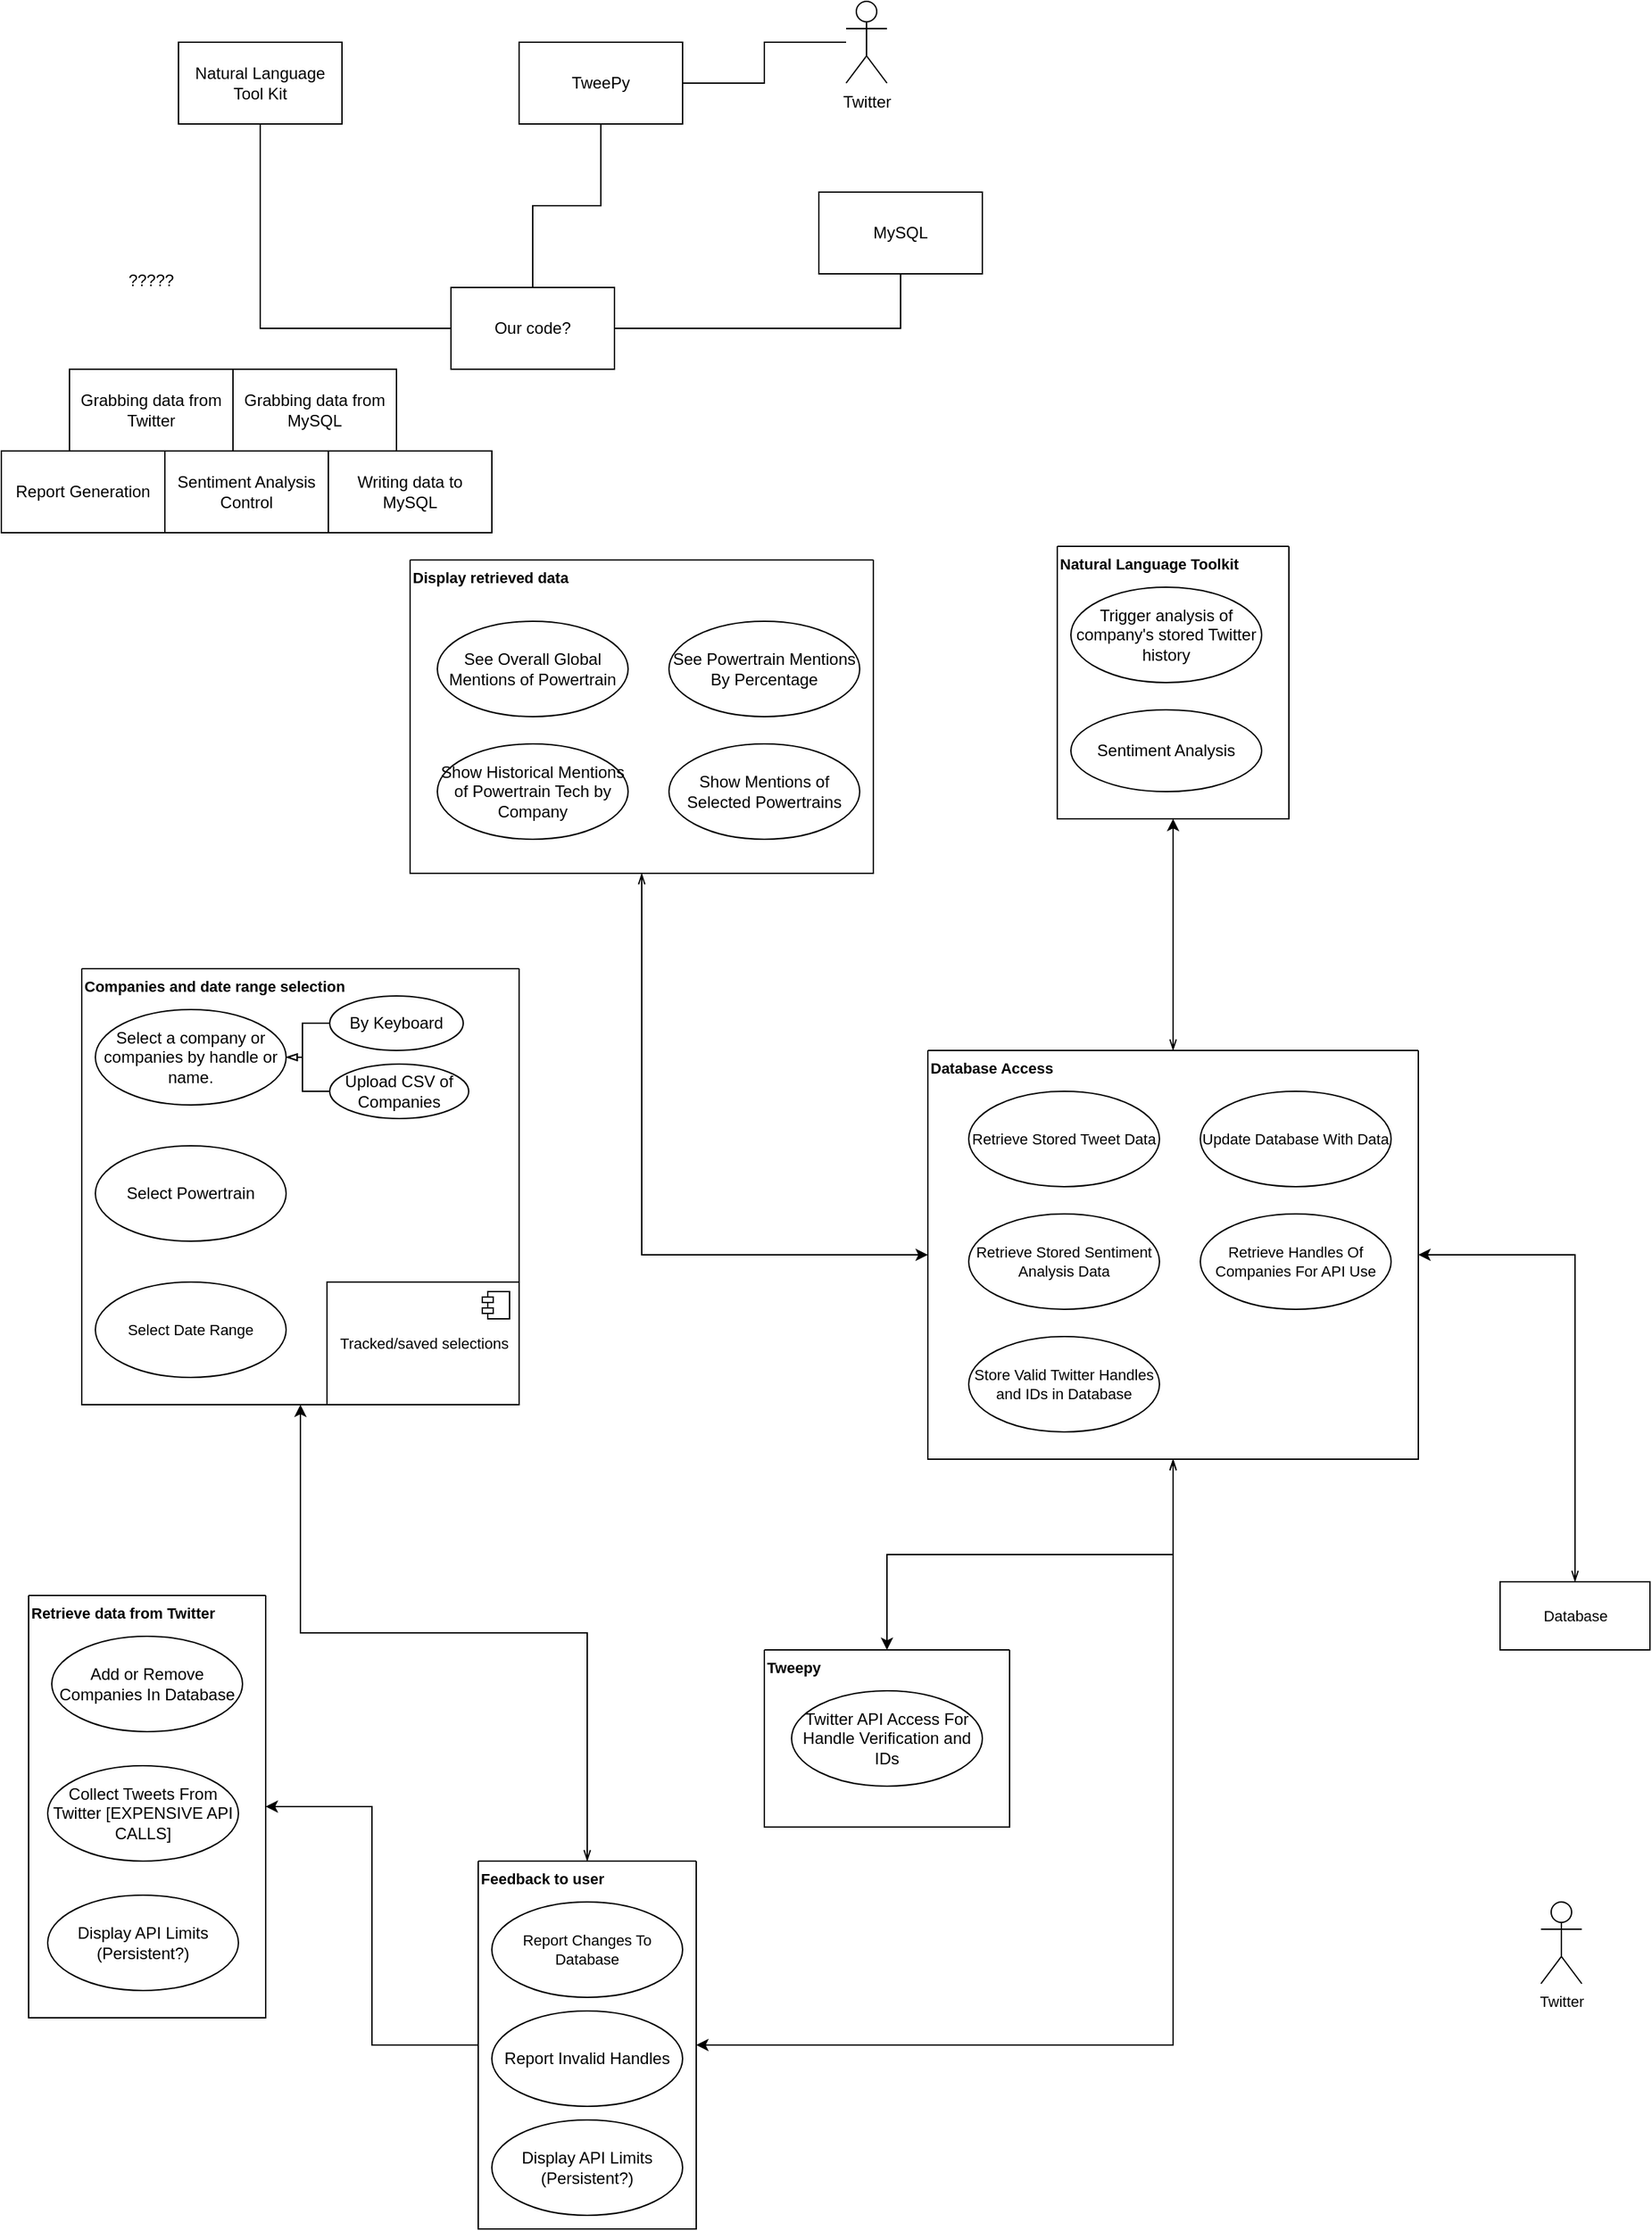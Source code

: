 <mxfile version="20.4.0" type="github">
  <diagram id="JktZAHXNQAXAAq4mOGnl" name="Page-1">
    <mxGraphModel dx="2188" dy="1186" grid="1" gridSize="10" guides="1" tooltips="1" connect="1" arrows="1" fold="1" page="1" pageScale="1" pageWidth="850" pageHeight="1100" math="0" shadow="0">
      <root>
        <mxCell id="0" />
        <mxCell id="1" parent="0" />
        <mxCell id="NUFI6pCsVF1zf4uo5kpa-1" value="Natural Language Tool Kit" style="rounded=0;whiteSpace=wrap;html=1;" parent="1" vertex="1">
          <mxGeometry x="160" y="70" width="120" height="60" as="geometry" />
        </mxCell>
        <mxCell id="NUFI6pCsVF1zf4uo5kpa-6" style="edgeStyle=orthogonalEdgeStyle;rounded=0;orthogonalLoop=1;jettySize=auto;html=1;endArrow=none;endFill=0;" parent="1" source="NUFI6pCsVF1zf4uo5kpa-2" target="NUFI6pCsVF1zf4uo5kpa-3" edge="1">
          <mxGeometry relative="1" as="geometry" />
        </mxCell>
        <mxCell id="NUFI6pCsVF1zf4uo5kpa-2" value="TweePy" style="rounded=0;whiteSpace=wrap;html=1;" parent="1" vertex="1">
          <mxGeometry x="410" y="70" width="120" height="60" as="geometry" />
        </mxCell>
        <mxCell id="NUFI6pCsVF1zf4uo5kpa-3" value="Twitter" style="shape=umlActor;verticalLabelPosition=bottom;verticalAlign=top;html=1;outlineConnect=0;" parent="1" vertex="1">
          <mxGeometry x="650" y="40" width="30" height="60" as="geometry" />
        </mxCell>
        <mxCell id="NUFI6pCsVF1zf4uo5kpa-4" value="MySQL" style="rounded=0;whiteSpace=wrap;html=1;" parent="1" vertex="1">
          <mxGeometry x="630" y="180" width="120" height="60" as="geometry" />
        </mxCell>
        <mxCell id="NUFI6pCsVF1zf4uo5kpa-7" style="edgeStyle=orthogonalEdgeStyle;rounded=0;orthogonalLoop=1;jettySize=auto;html=1;endArrow=none;endFill=0;" parent="1" source="NUFI6pCsVF1zf4uo5kpa-5" target="NUFI6pCsVF1zf4uo5kpa-2" edge="1">
          <mxGeometry relative="1" as="geometry" />
        </mxCell>
        <mxCell id="NUFI6pCsVF1zf4uo5kpa-8" style="edgeStyle=orthogonalEdgeStyle;rounded=0;orthogonalLoop=1;jettySize=auto;html=1;endArrow=none;endFill=0;" parent="1" source="NUFI6pCsVF1zf4uo5kpa-5" target="NUFI6pCsVF1zf4uo5kpa-4" edge="1">
          <mxGeometry relative="1" as="geometry" />
        </mxCell>
        <mxCell id="NUFI6pCsVF1zf4uo5kpa-9" style="edgeStyle=orthogonalEdgeStyle;rounded=0;orthogonalLoop=1;jettySize=auto;html=1;endArrow=none;endFill=0;" parent="1" source="NUFI6pCsVF1zf4uo5kpa-5" target="NUFI6pCsVF1zf4uo5kpa-1" edge="1">
          <mxGeometry relative="1" as="geometry" />
        </mxCell>
        <mxCell id="NUFI6pCsVF1zf4uo5kpa-5" value="Our code?" style="rounded=0;whiteSpace=wrap;html=1;" parent="1" vertex="1">
          <mxGeometry x="360" y="250" width="120" height="60" as="geometry" />
        </mxCell>
        <mxCell id="NUFI6pCsVF1zf4uo5kpa-10" value="Grabbing data from Twitter" style="rounded=0;whiteSpace=wrap;html=1;" parent="1" vertex="1">
          <mxGeometry x="80" y="310" width="120" height="60" as="geometry" />
        </mxCell>
        <mxCell id="NUFI6pCsVF1zf4uo5kpa-11" value="Sentiment Analysis Control" style="rounded=0;whiteSpace=wrap;html=1;" parent="1" vertex="1">
          <mxGeometry x="150" y="370" width="120" height="60" as="geometry" />
        </mxCell>
        <mxCell id="NUFI6pCsVF1zf4uo5kpa-12" value="Report Generation" style="rounded=0;whiteSpace=wrap;html=1;" parent="1" vertex="1">
          <mxGeometry x="30" y="370" width="120" height="60" as="geometry" />
        </mxCell>
        <mxCell id="NUFI6pCsVF1zf4uo5kpa-13" value="Grabbing data from MySQL" style="rounded=0;whiteSpace=wrap;html=1;" parent="1" vertex="1">
          <mxGeometry x="200" y="310" width="120" height="60" as="geometry" />
        </mxCell>
        <mxCell id="NUFI6pCsVF1zf4uo5kpa-14" value="Writing data to MySQL" style="rounded=0;whiteSpace=wrap;html=1;" parent="1" vertex="1">
          <mxGeometry x="270" y="370" width="120" height="60" as="geometry" />
        </mxCell>
        <mxCell id="e_gHshd9o-CViCU4mZuN-1" value="?????" style="text;html=1;strokeColor=none;fillColor=none;align=center;verticalAlign=middle;whiteSpace=wrap;rounded=0;" parent="1" vertex="1">
          <mxGeometry x="110" y="230" width="60" height="30" as="geometry" />
        </mxCell>
        <mxCell id="GTtgWMJxd_jJ_gYCuKWm-71" value="Display retrieved data" style="swimlane;startSize=0;fontSize=11;verticalAlign=top;align=left;" vertex="1" parent="1">
          <mxGeometry x="330" y="450" width="340" height="230" as="geometry" />
        </mxCell>
        <mxCell id="GTtgWMJxd_jJ_gYCuKWm-24" value="See Overall Global Mentions of Powertrain" style="ellipse;whiteSpace=wrap;html=1;" vertex="1" parent="GTtgWMJxd_jJ_gYCuKWm-71">
          <mxGeometry x="20" y="45" width="140" height="70" as="geometry" />
        </mxCell>
        <mxCell id="GTtgWMJxd_jJ_gYCuKWm-72" value="Show Historical Mentions of Powertrain Tech by Company" style="ellipse;whiteSpace=wrap;html=1;" vertex="1" parent="GTtgWMJxd_jJ_gYCuKWm-71">
          <mxGeometry x="20" y="135" width="140" height="70" as="geometry" />
        </mxCell>
        <mxCell id="GTtgWMJxd_jJ_gYCuKWm-73" value="Show Mentions of Selected Powertrains" style="ellipse;whiteSpace=wrap;html=1;" vertex="1" parent="GTtgWMJxd_jJ_gYCuKWm-71">
          <mxGeometry x="190" y="135" width="140" height="70" as="geometry" />
        </mxCell>
        <mxCell id="GTtgWMJxd_jJ_gYCuKWm-74" value="See Powertrain Mentions By Percentage" style="ellipse;whiteSpace=wrap;html=1;" vertex="1" parent="GTtgWMJxd_jJ_gYCuKWm-71">
          <mxGeometry x="190" y="45" width="140" height="70" as="geometry" />
        </mxCell>
        <mxCell id="GTtgWMJxd_jJ_gYCuKWm-75" value="Retrieve data from Twitter" style="swimlane;startSize=0;fontSize=11;verticalAlign=top;align=left;" vertex="1" parent="1">
          <mxGeometry x="50" y="1210" width="174" height="310" as="geometry" />
        </mxCell>
        <mxCell id="GTtgWMJxd_jJ_gYCuKWm-76" value="&lt;div&gt;Collect Tweets From Twitter [EXPENSIVE API CALLS]&lt;/div&gt;" style="ellipse;whiteSpace=wrap;html=1;" vertex="1" parent="GTtgWMJxd_jJ_gYCuKWm-75">
          <mxGeometry x="14" y="125" width="140" height="70" as="geometry" />
        </mxCell>
        <mxCell id="GTtgWMJxd_jJ_gYCuKWm-78" value="Add or Remove Companies In Database" style="ellipse;whiteSpace=wrap;html=1;" vertex="1" parent="GTtgWMJxd_jJ_gYCuKWm-75">
          <mxGeometry x="17" y="30" width="140" height="70" as="geometry" />
        </mxCell>
        <mxCell id="GTtgWMJxd_jJ_gYCuKWm-81" value="Display API Limits (Persistent?)" style="ellipse;whiteSpace=wrap;html=1;" vertex="1" parent="GTtgWMJxd_jJ_gYCuKWm-75">
          <mxGeometry x="14" y="220" width="140" height="70" as="geometry" />
        </mxCell>
        <mxCell id="GTtgWMJxd_jJ_gYCuKWm-109" style="edgeStyle=orthogonalEdgeStyle;rounded=0;orthogonalLoop=1;jettySize=auto;html=1;fontSize=11;startArrow=classic;startFill=1;endArrow=openThin;endFill=0;" edge="1" parent="1" source="GTtgWMJxd_jJ_gYCuKWm-79" target="GTtgWMJxd_jJ_gYCuKWm-93">
          <mxGeometry relative="1" as="geometry" />
        </mxCell>
        <mxCell id="GTtgWMJxd_jJ_gYCuKWm-79" value="Companies and date range selection" style="swimlane;startSize=0;fontSize=11;verticalAlign=top;whiteSpace=wrap;align=left;" vertex="1" parent="1">
          <mxGeometry x="89" y="750" width="321" height="320" as="geometry" />
        </mxCell>
        <mxCell id="GTtgWMJxd_jJ_gYCuKWm-56" value="Select a company or companies by handle or name." style="ellipse;whiteSpace=wrap;html=1;" vertex="1" parent="GTtgWMJxd_jJ_gYCuKWm-79">
          <mxGeometry x="10" y="30" width="140" height="70" as="geometry" />
        </mxCell>
        <mxCell id="GTtgWMJxd_jJ_gYCuKWm-59" value="By Keyboard" style="ellipse;whiteSpace=wrap;html=1;" vertex="1" parent="GTtgWMJxd_jJ_gYCuKWm-79">
          <mxGeometry x="182" y="20" width="98" height="40" as="geometry" />
        </mxCell>
        <mxCell id="GTtgWMJxd_jJ_gYCuKWm-60" style="edgeStyle=orthogonalEdgeStyle;rounded=0;orthogonalLoop=1;jettySize=auto;html=1;fontSize=11;endArrow=blockThin;endFill=0;" edge="1" source="GTtgWMJxd_jJ_gYCuKWm-59" target="GTtgWMJxd_jJ_gYCuKWm-56" parent="GTtgWMJxd_jJ_gYCuKWm-79">
          <mxGeometry relative="1" as="geometry" />
        </mxCell>
        <mxCell id="GTtgWMJxd_jJ_gYCuKWm-51" value="Upload CSV of Companies" style="ellipse;whiteSpace=wrap;html=1;" vertex="1" parent="GTtgWMJxd_jJ_gYCuKWm-79">
          <mxGeometry x="182" y="70" width="102" height="40" as="geometry" />
        </mxCell>
        <mxCell id="GTtgWMJxd_jJ_gYCuKWm-58" style="edgeStyle=orthogonalEdgeStyle;rounded=0;orthogonalLoop=1;jettySize=auto;html=1;fontSize=11;endArrow=blockThin;endFill=0;" edge="1" source="GTtgWMJxd_jJ_gYCuKWm-51" target="GTtgWMJxd_jJ_gYCuKWm-56" parent="GTtgWMJxd_jJ_gYCuKWm-79">
          <mxGeometry relative="1" as="geometry" />
        </mxCell>
        <mxCell id="GTtgWMJxd_jJ_gYCuKWm-82" value="Select Date Range" style="ellipse;whiteSpace=wrap;html=1;fontSize=11;" vertex="1" parent="GTtgWMJxd_jJ_gYCuKWm-79">
          <mxGeometry x="10" y="230" width="140" height="70" as="geometry" />
        </mxCell>
        <mxCell id="GTtgWMJxd_jJ_gYCuKWm-89" value="Select Powertrain" style="ellipse;whiteSpace=wrap;html=1;" vertex="1" parent="GTtgWMJxd_jJ_gYCuKWm-79">
          <mxGeometry x="10" y="130" width="140" height="70" as="geometry" />
        </mxCell>
        <mxCell id="GTtgWMJxd_jJ_gYCuKWm-90" value="&lt;div&gt;Tracked/saved selections&lt;/div&gt;" style="html=1;dropTarget=0;fontSize=11;" vertex="1" parent="GTtgWMJxd_jJ_gYCuKWm-79">
          <mxGeometry x="180" y="230" width="141" height="90" as="geometry" />
        </mxCell>
        <mxCell id="GTtgWMJxd_jJ_gYCuKWm-91" value="" style="shape=module;jettyWidth=8;jettyHeight=4;fontSize=11;" vertex="1" parent="GTtgWMJxd_jJ_gYCuKWm-90">
          <mxGeometry x="1" width="20" height="20" relative="1" as="geometry">
            <mxPoint x="-27" y="7" as="offset" />
          </mxGeometry>
        </mxCell>
        <mxCell id="GTtgWMJxd_jJ_gYCuKWm-105" style="edgeStyle=orthogonalEdgeStyle;rounded=0;orthogonalLoop=1;jettySize=auto;html=1;fontSize=11;startArrow=classic;startFill=1;endArrow=openThin;endFill=0;" edge="1" parent="1" source="GTtgWMJxd_jJ_gYCuKWm-83" target="GTtgWMJxd_jJ_gYCuKWm-87">
          <mxGeometry relative="1" as="geometry" />
        </mxCell>
        <mxCell id="GTtgWMJxd_jJ_gYCuKWm-83" value="Natural Language Toolkit" style="swimlane;startSize=0;fontSize=11;align=left;verticalAlign=top;" vertex="1" parent="1">
          <mxGeometry x="805" y="440" width="170" height="200" as="geometry" />
        </mxCell>
        <mxCell id="GTtgWMJxd_jJ_gYCuKWm-84" value="Trigger analysis of company&#39;s stored Twitter history" style="ellipse;whiteSpace=wrap;html=1;" vertex="1" parent="GTtgWMJxd_jJ_gYCuKWm-83">
          <mxGeometry x="10" y="30" width="140" height="70" as="geometry" />
        </mxCell>
        <mxCell id="GTtgWMJxd_jJ_gYCuKWm-88" value="Sentiment Analysis" style="ellipse;whiteSpace=wrap;html=1;" vertex="1" parent="GTtgWMJxd_jJ_gYCuKWm-83">
          <mxGeometry x="10" y="120" width="140" height="60" as="geometry" />
        </mxCell>
        <mxCell id="GTtgWMJxd_jJ_gYCuKWm-103" style="edgeStyle=orthogonalEdgeStyle;rounded=0;orthogonalLoop=1;jettySize=auto;html=1;fontSize=11;endArrow=openThin;endFill=0;startArrow=classic;startFill=1;" edge="1" parent="1" source="GTtgWMJxd_jJ_gYCuKWm-87" target="GTtgWMJxd_jJ_gYCuKWm-102">
          <mxGeometry relative="1" as="geometry" />
        </mxCell>
        <mxCell id="GTtgWMJxd_jJ_gYCuKWm-104" style="edgeStyle=orthogonalEdgeStyle;rounded=0;orthogonalLoop=1;jettySize=auto;html=1;fontSize=11;startArrow=classic;startFill=1;endArrow=openThin;endFill=0;" edge="1" parent="1" source="GTtgWMJxd_jJ_gYCuKWm-87" target="GTtgWMJxd_jJ_gYCuKWm-71">
          <mxGeometry relative="1" as="geometry" />
        </mxCell>
        <mxCell id="GTtgWMJxd_jJ_gYCuKWm-87" value="Database Access" style="swimlane;startSize=0;fontSize=11;verticalAlign=top;align=left;" vertex="1" parent="1">
          <mxGeometry x="710" y="810" width="360" height="300" as="geometry" />
        </mxCell>
        <mxCell id="GTtgWMJxd_jJ_gYCuKWm-86" value="Retrieve Stored Tweet Data" style="ellipse;whiteSpace=wrap;html=1;fontSize=11;" vertex="1" parent="GTtgWMJxd_jJ_gYCuKWm-87">
          <mxGeometry x="30" y="30" width="140" height="70" as="geometry" />
        </mxCell>
        <mxCell id="GTtgWMJxd_jJ_gYCuKWm-85" value="Retrieve Stored Sentiment Analysis Data" style="ellipse;whiteSpace=wrap;html=1;fontSize=11;" vertex="1" parent="GTtgWMJxd_jJ_gYCuKWm-87">
          <mxGeometry x="30" y="120" width="140" height="70" as="geometry" />
        </mxCell>
        <mxCell id="GTtgWMJxd_jJ_gYCuKWm-97" value="Store Valid Twitter Handles and IDs in Database" style="ellipse;whiteSpace=wrap;html=1;fontSize=11;" vertex="1" parent="GTtgWMJxd_jJ_gYCuKWm-87">
          <mxGeometry x="30" y="210" width="140" height="70" as="geometry" />
        </mxCell>
        <mxCell id="GTtgWMJxd_jJ_gYCuKWm-98" value="Retrieve Handles Of Companies For API Use" style="ellipse;whiteSpace=wrap;html=1;fontSize=11;" vertex="1" parent="GTtgWMJxd_jJ_gYCuKWm-87">
          <mxGeometry x="200" y="120" width="140" height="70" as="geometry" />
        </mxCell>
        <mxCell id="GTtgWMJxd_jJ_gYCuKWm-99" value="Update Database With Data" style="ellipse;whiteSpace=wrap;html=1;fontSize=11;" vertex="1" parent="GTtgWMJxd_jJ_gYCuKWm-87">
          <mxGeometry x="200" y="30" width="140" height="70" as="geometry" />
        </mxCell>
        <mxCell id="GTtgWMJxd_jJ_gYCuKWm-107" style="edgeStyle=orthogonalEdgeStyle;rounded=0;orthogonalLoop=1;jettySize=auto;html=1;fontSize=11;startArrow=classic;startFill=1;endArrow=openThin;endFill=0;" edge="1" parent="1" source="GTtgWMJxd_jJ_gYCuKWm-93" target="GTtgWMJxd_jJ_gYCuKWm-87">
          <mxGeometry relative="1" as="geometry" />
        </mxCell>
        <mxCell id="GTtgWMJxd_jJ_gYCuKWm-106" style="edgeStyle=orthogonalEdgeStyle;rounded=0;orthogonalLoop=1;jettySize=auto;html=1;fontSize=11;startArrow=classic;startFill=1;endArrow=openThin;endFill=0;" edge="1" parent="1" source="GTtgWMJxd_jJ_gYCuKWm-100" target="GTtgWMJxd_jJ_gYCuKWm-87">
          <mxGeometry relative="1" as="geometry" />
        </mxCell>
        <mxCell id="GTtgWMJxd_jJ_gYCuKWm-100" value="Tweepy" style="swimlane;startSize=0;fontSize=11;verticalAlign=top;align=left;" vertex="1" parent="1">
          <mxGeometry x="590" y="1250" width="180" height="130" as="geometry" />
        </mxCell>
        <mxCell id="GTtgWMJxd_jJ_gYCuKWm-101" value="Twitter API Access For Handle Verification and IDs" style="ellipse;whiteSpace=wrap;html=1;" vertex="1" parent="GTtgWMJxd_jJ_gYCuKWm-100">
          <mxGeometry x="20" y="30" width="140" height="70" as="geometry" />
        </mxCell>
        <mxCell id="GTtgWMJxd_jJ_gYCuKWm-102" value="Database" style="html=1;fontSize=11;" vertex="1" parent="1">
          <mxGeometry x="1130" y="1200" width="110" height="50" as="geometry" />
        </mxCell>
        <mxCell id="GTtgWMJxd_jJ_gYCuKWm-93" value="Feedback to user" style="swimlane;startSize=0;fontSize=11;verticalAlign=top;align=left;" vertex="1" parent="1">
          <mxGeometry x="380" y="1405" width="160" height="270" as="geometry" />
        </mxCell>
        <mxCell id="GTtgWMJxd_jJ_gYCuKWm-94" value="Report Changes To Database" style="ellipse;whiteSpace=wrap;html=1;fontSize=11;" vertex="1" parent="GTtgWMJxd_jJ_gYCuKWm-93">
          <mxGeometry x="10" y="30" width="140" height="70" as="geometry" />
        </mxCell>
        <mxCell id="GTtgWMJxd_jJ_gYCuKWm-95" value="Report Invalid Handles" style="ellipse;whiteSpace=wrap;html=1;" vertex="1" parent="GTtgWMJxd_jJ_gYCuKWm-93">
          <mxGeometry x="10" y="110" width="140" height="70" as="geometry" />
        </mxCell>
        <mxCell id="GTtgWMJxd_jJ_gYCuKWm-96" value="Display API Limits (Persistent?)" style="ellipse;whiteSpace=wrap;html=1;container=0;" vertex="1" parent="GTtgWMJxd_jJ_gYCuKWm-93">
          <mxGeometry x="10" y="190" width="140" height="70" as="geometry" />
        </mxCell>
        <mxCell id="GTtgWMJxd_jJ_gYCuKWm-110" value="" style="edgeStyle=orthogonalEdgeStyle;rounded=0;orthogonalLoop=1;jettySize=auto;html=1;fontSize=11;startArrow=classic;startFill=1;endArrow=none;endFill=0;" edge="1" parent="1" source="GTtgWMJxd_jJ_gYCuKWm-75" target="GTtgWMJxd_jJ_gYCuKWm-93">
          <mxGeometry relative="1" as="geometry">
            <mxPoint x="224" y="1365.077" as="sourcePoint" />
            <mxPoint x="720" y="1620" as="targetPoint" />
          </mxGeometry>
        </mxCell>
        <mxCell id="GTtgWMJxd_jJ_gYCuKWm-111" value="Twitter" style="shape=umlActor;verticalLabelPosition=bottom;verticalAlign=top;html=1;fontSize=11;" vertex="1" parent="1">
          <mxGeometry x="1160" y="1435" width="30" height="60" as="geometry" />
        </mxCell>
      </root>
    </mxGraphModel>
  </diagram>
</mxfile>
